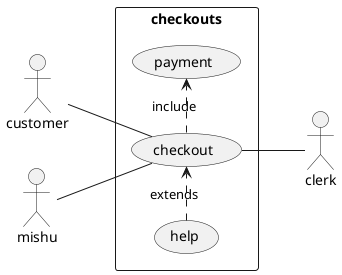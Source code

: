 @startuml
left to right direction
skinparam packageStyle rect
actor customer
actor clerk
actor mishu
rectangle checkouts {
  customer -- (checkout)
  mishu -- (checkout)
  (checkout) .> (payment) : include
  (help) .> (checkout) : extends
  (checkout) -- clerk
}

@enduml
